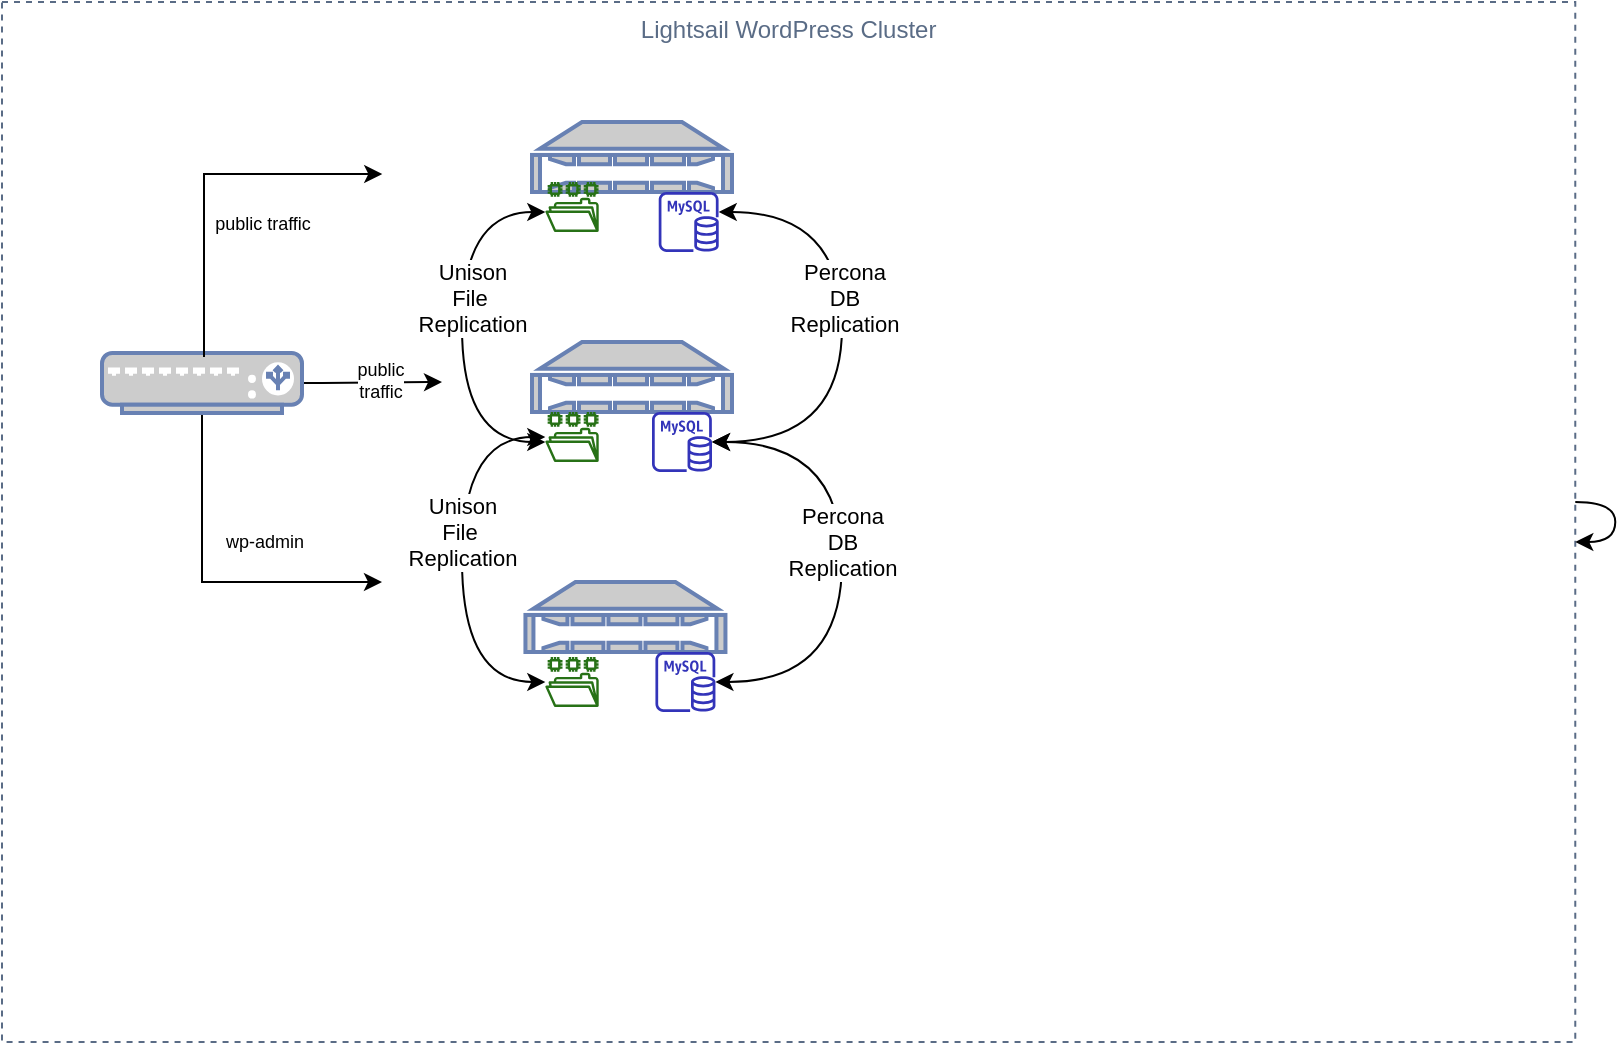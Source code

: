 <mxfile version="13.5.3" type="github"><diagram id="GKxKKLx36H1TCc3Gob5_" name="Page-1"><mxGraphModel dx="815" dy="570" grid="1" gridSize="10" guides="1" tooltips="1" connect="1" arrows="1" fold="1" page="1" pageScale="1" pageWidth="850" pageHeight="1100" math="0" shadow="0"><root><mxCell id="0"/><mxCell id="1" parent="0"/><mxCell id="8lnzL6gN5U5N6_sDTSzh-2" value="Lightsail WordPress Cluster" style="fillColor=none;strokeColor=#5A6C86;dashed=1;verticalAlign=top;fontStyle=0;fontColor=#5A6C86;" vertex="1" parent="1"><mxGeometry x="80" y="410" width="786.64" height="520" as="geometry"/></mxCell><mxCell id="8lnzL6gN5U5N6_sDTSzh-32" style="edgeStyle=orthogonalEdgeStyle;rounded=0;orthogonalLoop=1;jettySize=auto;html=1;startArrow=none;startFill=0;" edge="1" parent="1" source="8lnzL6gN5U5N6_sDTSzh-3"><mxGeometry relative="1" as="geometry"><mxPoint x="270" y="700" as="targetPoint"/><Array as="points"><mxPoint x="180" y="700"/></Array></mxGeometry></mxCell><mxCell id="8lnzL6gN5U5N6_sDTSzh-33" value="wp-admin" style="edgeLabel;html=1;align=center;verticalAlign=middle;resizable=0;points=[];fontSize=9;" vertex="1" connectable="0" parent="8lnzL6gN5U5N6_sDTSzh-32"><mxGeometry x="-0.268" y="31" relative="1" as="geometry"><mxPoint as="offset"/></mxGeometry></mxCell><mxCell id="8lnzL6gN5U5N6_sDTSzh-41" style="edgeStyle=orthogonalEdgeStyle;rounded=0;orthogonalLoop=1;jettySize=auto;html=1;startArrow=none;startFill=0;exitX=1;exitY=0.5;exitDx=0;exitDy=0;exitPerimeter=0;" edge="1" parent="1" source="8lnzL6gN5U5N6_sDTSzh-3"><mxGeometry relative="1" as="geometry"><mxPoint x="300" y="600" as="targetPoint"/><Array as="points"><mxPoint x="240" y="601"/><mxPoint x="240" y="600"/></Array></mxGeometry></mxCell><mxCell id="8lnzL6gN5U5N6_sDTSzh-42" value="public&lt;br style=&quot;font-size: 9px;&quot;&gt;traffic" style="edgeLabel;html=1;align=center;verticalAlign=middle;resizable=0;points=[];fontSize=9;" vertex="1" connectable="0" parent="8lnzL6gN5U5N6_sDTSzh-41"><mxGeometry x="0.188" y="1" relative="1" as="geometry"><mxPoint x="-3" as="offset"/></mxGeometry></mxCell><mxCell id="8lnzL6gN5U5N6_sDTSzh-3" value="" style="fontColor=#0066CC;verticalAlign=top;verticalLabelPosition=bottom;labelPosition=center;align=center;html=1;outlineConnect=0;fillColor=#CCCCCC;strokeColor=#6881B3;gradientColor=none;gradientDirection=north;strokeWidth=2;shape=mxgraph.networks.load_balancer;" vertex="1" parent="1"><mxGeometry x="130" y="585.5" width="100" height="30" as="geometry"/></mxCell><mxCell id="8lnzL6gN5U5N6_sDTSzh-4" value="" style="fontColor=#0066CC;verticalAlign=top;verticalLabelPosition=bottom;labelPosition=center;align=center;html=1;outlineConnect=0;fillColor=#CCCCCC;strokeColor=#6881B3;gradientColor=none;gradientDirection=north;strokeWidth=2;shape=mxgraph.networks.nas_filer;" vertex="1" parent="1"><mxGeometry x="345" y="470" width="100" height="35" as="geometry"/></mxCell><mxCell id="8lnzL6gN5U5N6_sDTSzh-5" value="" style="fontColor=#0066CC;verticalAlign=top;verticalLabelPosition=bottom;labelPosition=center;align=center;html=1;outlineConnect=0;fillColor=#CCCCCC;strokeColor=#6881B3;gradientColor=none;gradientDirection=north;strokeWidth=2;shape=mxgraph.networks.nas_filer;" vertex="1" parent="1"><mxGeometry x="345" y="580" width="100" height="35" as="geometry"/></mxCell><mxCell id="8lnzL6gN5U5N6_sDTSzh-6" value="" style="fontColor=#0066CC;verticalAlign=top;verticalLabelPosition=bottom;labelPosition=center;align=center;html=1;outlineConnect=0;fillColor=#CCCCCC;strokeColor=#6881B3;gradientColor=none;gradientDirection=north;strokeWidth=2;shape=mxgraph.networks.nas_filer;" vertex="1" parent="1"><mxGeometry x="341.72" y="700" width="100" height="35" as="geometry"/></mxCell><mxCell id="8lnzL6gN5U5N6_sDTSzh-8" value="" style="outlineConnect=0;fontColor=#232F3E;gradientColor=none;fillColor=#3334B9;strokeColor=none;dashed=0;verticalLabelPosition=bottom;verticalAlign=top;align=center;html=1;fontSize=12;fontStyle=0;aspect=fixed;pointerEvents=1;shape=mxgraph.aws4.rds_mysql_instance;" vertex="1" parent="1"><mxGeometry x="406.72" y="735" width="30" height="30" as="geometry"/></mxCell><mxCell id="8lnzL6gN5U5N6_sDTSzh-9" value="" style="outlineConnect=0;fontColor=#232F3E;gradientColor=none;fillColor=#277116;strokeColor=none;dashed=0;verticalLabelPosition=bottom;verticalAlign=top;align=center;html=1;fontSize=12;fontStyle=0;aspect=fixed;pointerEvents=1;shape=mxgraph.aws4.file_system;" vertex="1" parent="1"><mxGeometry x="351.65" y="737.5" width="26.71" height="25" as="geometry"/></mxCell><mxCell id="8lnzL6gN5U5N6_sDTSzh-10" value="" style="shape=image;html=1;verticalAlign=top;verticalLabelPosition=bottom;labelBackgroundColor=#ffffff;imageAspect=0;aspect=fixed;image=https://cdn3.iconfinder.com/data/icons/free-social-icons/67/wordpress_circle_black-128.png" vertex="1" parent="1"><mxGeometry x="380" y="677" width="30" height="30" as="geometry"/></mxCell><mxCell id="8lnzL6gN5U5N6_sDTSzh-11" value="" style="outlineConnect=0;fontColor=#232F3E;gradientColor=none;fillColor=#3334B9;strokeColor=none;dashed=0;verticalLabelPosition=bottom;verticalAlign=top;align=center;html=1;fontSize=12;fontStyle=0;aspect=fixed;pointerEvents=1;shape=mxgraph.aws4.rds_mysql_instance;" vertex="1" parent="1"><mxGeometry x="405" y="615" width="30" height="30" as="geometry"/></mxCell><mxCell id="8lnzL6gN5U5N6_sDTSzh-27" style="edgeStyle=orthogonalEdgeStyle;curved=1;rounded=0;orthogonalLoop=1;jettySize=auto;html=1;startArrow=classic;startFill=1;" edge="1" parent="1" source="8lnzL6gN5U5N6_sDTSzh-12" target="8lnzL6gN5U5N6_sDTSzh-9"><mxGeometry relative="1" as="geometry"><Array as="points"><mxPoint x="310" y="627.5"/><mxPoint x="310" y="750"/></Array></mxGeometry></mxCell><mxCell id="8lnzL6gN5U5N6_sDTSzh-29" value="Unison&lt;br&gt;File&amp;nbsp;&lt;br&gt;Replication" style="edgeLabel;html=1;align=center;verticalAlign=middle;resizable=0;points=[];" vertex="1" connectable="0" parent="8lnzL6gN5U5N6_sDTSzh-27"><mxGeometry x="-0.134" relative="1" as="geometry"><mxPoint as="offset"/></mxGeometry></mxCell><mxCell id="8lnzL6gN5U5N6_sDTSzh-12" value="" style="outlineConnect=0;fontColor=#232F3E;gradientColor=none;fillColor=#277116;strokeColor=none;dashed=0;verticalLabelPosition=bottom;verticalAlign=top;align=center;html=1;fontSize=12;fontStyle=0;aspect=fixed;pointerEvents=1;shape=mxgraph.aws4.file_system;" vertex="1" parent="1"><mxGeometry x="351.65" y="615" width="26.71" height="25" as="geometry"/></mxCell><mxCell id="8lnzL6gN5U5N6_sDTSzh-25" style="edgeStyle=orthogonalEdgeStyle;curved=1;rounded=0;orthogonalLoop=1;jettySize=auto;html=1;startArrow=classic;startFill=1;" edge="1" parent="1" source="8lnzL6gN5U5N6_sDTSzh-12" target="8lnzL6gN5U5N6_sDTSzh-15"><mxGeometry relative="1" as="geometry"><Array as="points"><mxPoint x="310" y="630"/><mxPoint x="310" y="515"/></Array></mxGeometry></mxCell><mxCell id="8lnzL6gN5U5N6_sDTSzh-28" value="Unison&lt;br&gt;File&amp;nbsp;&lt;br&gt;Replication" style="edgeLabel;html=1;align=center;verticalAlign=middle;resizable=0;points=[];" vertex="1" connectable="0" parent="8lnzL6gN5U5N6_sDTSzh-25"><mxGeometry x="0.146" y="-5" relative="1" as="geometry"><mxPoint as="offset"/></mxGeometry></mxCell><mxCell id="8lnzL6gN5U5N6_sDTSzh-13" value="" style="shape=image;html=1;verticalAlign=top;verticalLabelPosition=bottom;labelBackgroundColor=#ffffff;imageAspect=0;aspect=fixed;image=https://cdn3.iconfinder.com/data/icons/free-social-icons/67/wordpress_circle_black-128.png" vertex="1" parent="1"><mxGeometry x="380" y="557.5" width="30" height="30" as="geometry"/></mxCell><mxCell id="8lnzL6gN5U5N6_sDTSzh-14" value="" style="outlineConnect=0;fontColor=#232F3E;gradientColor=none;fillColor=#3334B9;strokeColor=none;dashed=0;verticalLabelPosition=bottom;verticalAlign=top;align=center;html=1;fontSize=12;fontStyle=0;aspect=fixed;pointerEvents=1;shape=mxgraph.aws4.rds_mysql_instance;" vertex="1" parent="1"><mxGeometry x="408.36" y="505" width="30" height="30" as="geometry"/></mxCell><mxCell id="8lnzL6gN5U5N6_sDTSzh-15" value="" style="outlineConnect=0;fontColor=#232F3E;gradientColor=none;fillColor=#277116;strokeColor=none;dashed=0;verticalLabelPosition=bottom;verticalAlign=top;align=center;html=1;fontSize=12;fontStyle=0;aspect=fixed;pointerEvents=1;shape=mxgraph.aws4.file_system;" vertex="1" parent="1"><mxGeometry x="351.65" y="500" width="26.71" height="25" as="geometry"/></mxCell><mxCell id="8lnzL6gN5U5N6_sDTSzh-16" value="" style="shape=image;html=1;verticalAlign=top;verticalLabelPosition=bottom;labelBackgroundColor=#ffffff;imageAspect=0;aspect=fixed;image=https://cdn3.iconfinder.com/data/icons/free-social-icons/67/wordpress_circle_black-128.png" vertex="1" parent="1"><mxGeometry x="380" y="450" width="30" height="30" as="geometry"/></mxCell><mxCell id="8lnzL6gN5U5N6_sDTSzh-22" style="edgeStyle=orthogonalEdgeStyle;rounded=0;orthogonalLoop=1;jettySize=auto;html=1;startArrow=classic;startFill=1;curved=1;" edge="1" parent="1" source="8lnzL6gN5U5N6_sDTSzh-11" target="8lnzL6gN5U5N6_sDTSzh-14"><mxGeometry relative="1" as="geometry"><mxPoint x="535.63" y="550.2" as="sourcePoint"/><Array as="points"><mxPoint x="500" y="630"/><mxPoint x="500" y="515"/></Array></mxGeometry></mxCell><mxCell id="8lnzL6gN5U5N6_sDTSzh-30" value="Percona&lt;br&gt;DB&lt;br&gt;Replication" style="edgeLabel;html=1;align=center;verticalAlign=middle;resizable=0;points=[];" vertex="1" connectable="0" parent="8lnzL6gN5U5N6_sDTSzh-22"><mxGeometry x="0.134" y="-1" relative="1" as="geometry"><mxPoint as="offset"/></mxGeometry></mxCell><mxCell id="8lnzL6gN5U5N6_sDTSzh-23" style="edgeStyle=orthogonalEdgeStyle;rounded=0;orthogonalLoop=1;jettySize=auto;html=1;curved=1;startArrow=classic;startFill=1;" edge="1" parent="1" source="8lnzL6gN5U5N6_sDTSzh-8" target="8lnzL6gN5U5N6_sDTSzh-11"><mxGeometry relative="1" as="geometry"><mxPoint x="535.63" y="571.688" as="sourcePoint"/><Array as="points"><mxPoint x="500" y="750"/><mxPoint x="500" y="630"/></Array></mxGeometry></mxCell><mxCell id="8lnzL6gN5U5N6_sDTSzh-31" value="Percona&lt;br&gt;DB&lt;br&gt;Replication" style="edgeLabel;html=1;align=center;verticalAlign=middle;resizable=0;points=[];" vertex="1" connectable="0" parent="8lnzL6gN5U5N6_sDTSzh-23"><mxGeometry x="0.074" relative="1" as="geometry"><mxPoint as="offset"/></mxGeometry></mxCell><mxCell id="8lnzL6gN5U5N6_sDTSzh-35" style="edgeStyle=orthogonalEdgeStyle;curved=1;rounded=0;orthogonalLoop=1;jettySize=auto;html=1;startArrow=none;startFill=0;" edge="1" parent="1" source="8lnzL6gN5U5N6_sDTSzh-2" target="8lnzL6gN5U5N6_sDTSzh-2"><mxGeometry relative="1" as="geometry"/></mxCell><mxCell id="8lnzL6gN5U5N6_sDTSzh-36" style="edgeStyle=orthogonalEdgeStyle;rounded=0;orthogonalLoop=1;jettySize=auto;html=1;startArrow=none;startFill=0;entryX=0.287;entryY=0.132;entryDx=0;entryDy=0;entryPerimeter=0;" edge="1" parent="1"><mxGeometry relative="1" as="geometry"><mxPoint x="181" y="587.5" as="sourcePoint"/><mxPoint x="270.126" y="496" as="targetPoint"/><Array as="points"><mxPoint x="181" y="496"/></Array></mxGeometry></mxCell><mxCell id="8lnzL6gN5U5N6_sDTSzh-37" value="public traffic" style="edgeLabel;html=1;align=center;verticalAlign=middle;resizable=0;points=[];fontSize=9;" vertex="1" connectable="0" parent="8lnzL6gN5U5N6_sDTSzh-36"><mxGeometry x="-0.268" y="31" relative="1" as="geometry"><mxPoint x="59.98" y="-1.2" as="offset"/></mxGeometry></mxCell></root></mxGraphModel></diagram></mxfile>